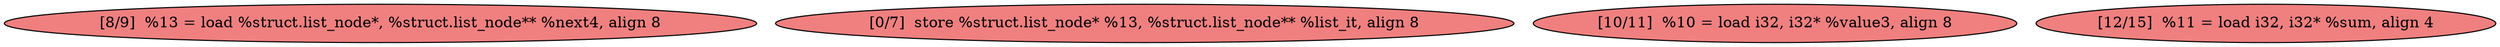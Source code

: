 
digraph G {


node398 [fillcolor=lightcoral,label="[8/9]  %13 = load %struct.list_node*, %struct.list_node** %next4, align 8",shape=ellipse,style=filled ]
node397 [fillcolor=lightcoral,label="[0/7]  store %struct.list_node* %13, %struct.list_node** %list_it, align 8",shape=ellipse,style=filled ]
node395 [fillcolor=lightcoral,label="[10/11]  %10 = load i32, i32* %value3, align 8",shape=ellipse,style=filled ]
node396 [fillcolor=lightcoral,label="[12/15]  %11 = load i32, i32* %sum, align 4",shape=ellipse,style=filled ]



}
